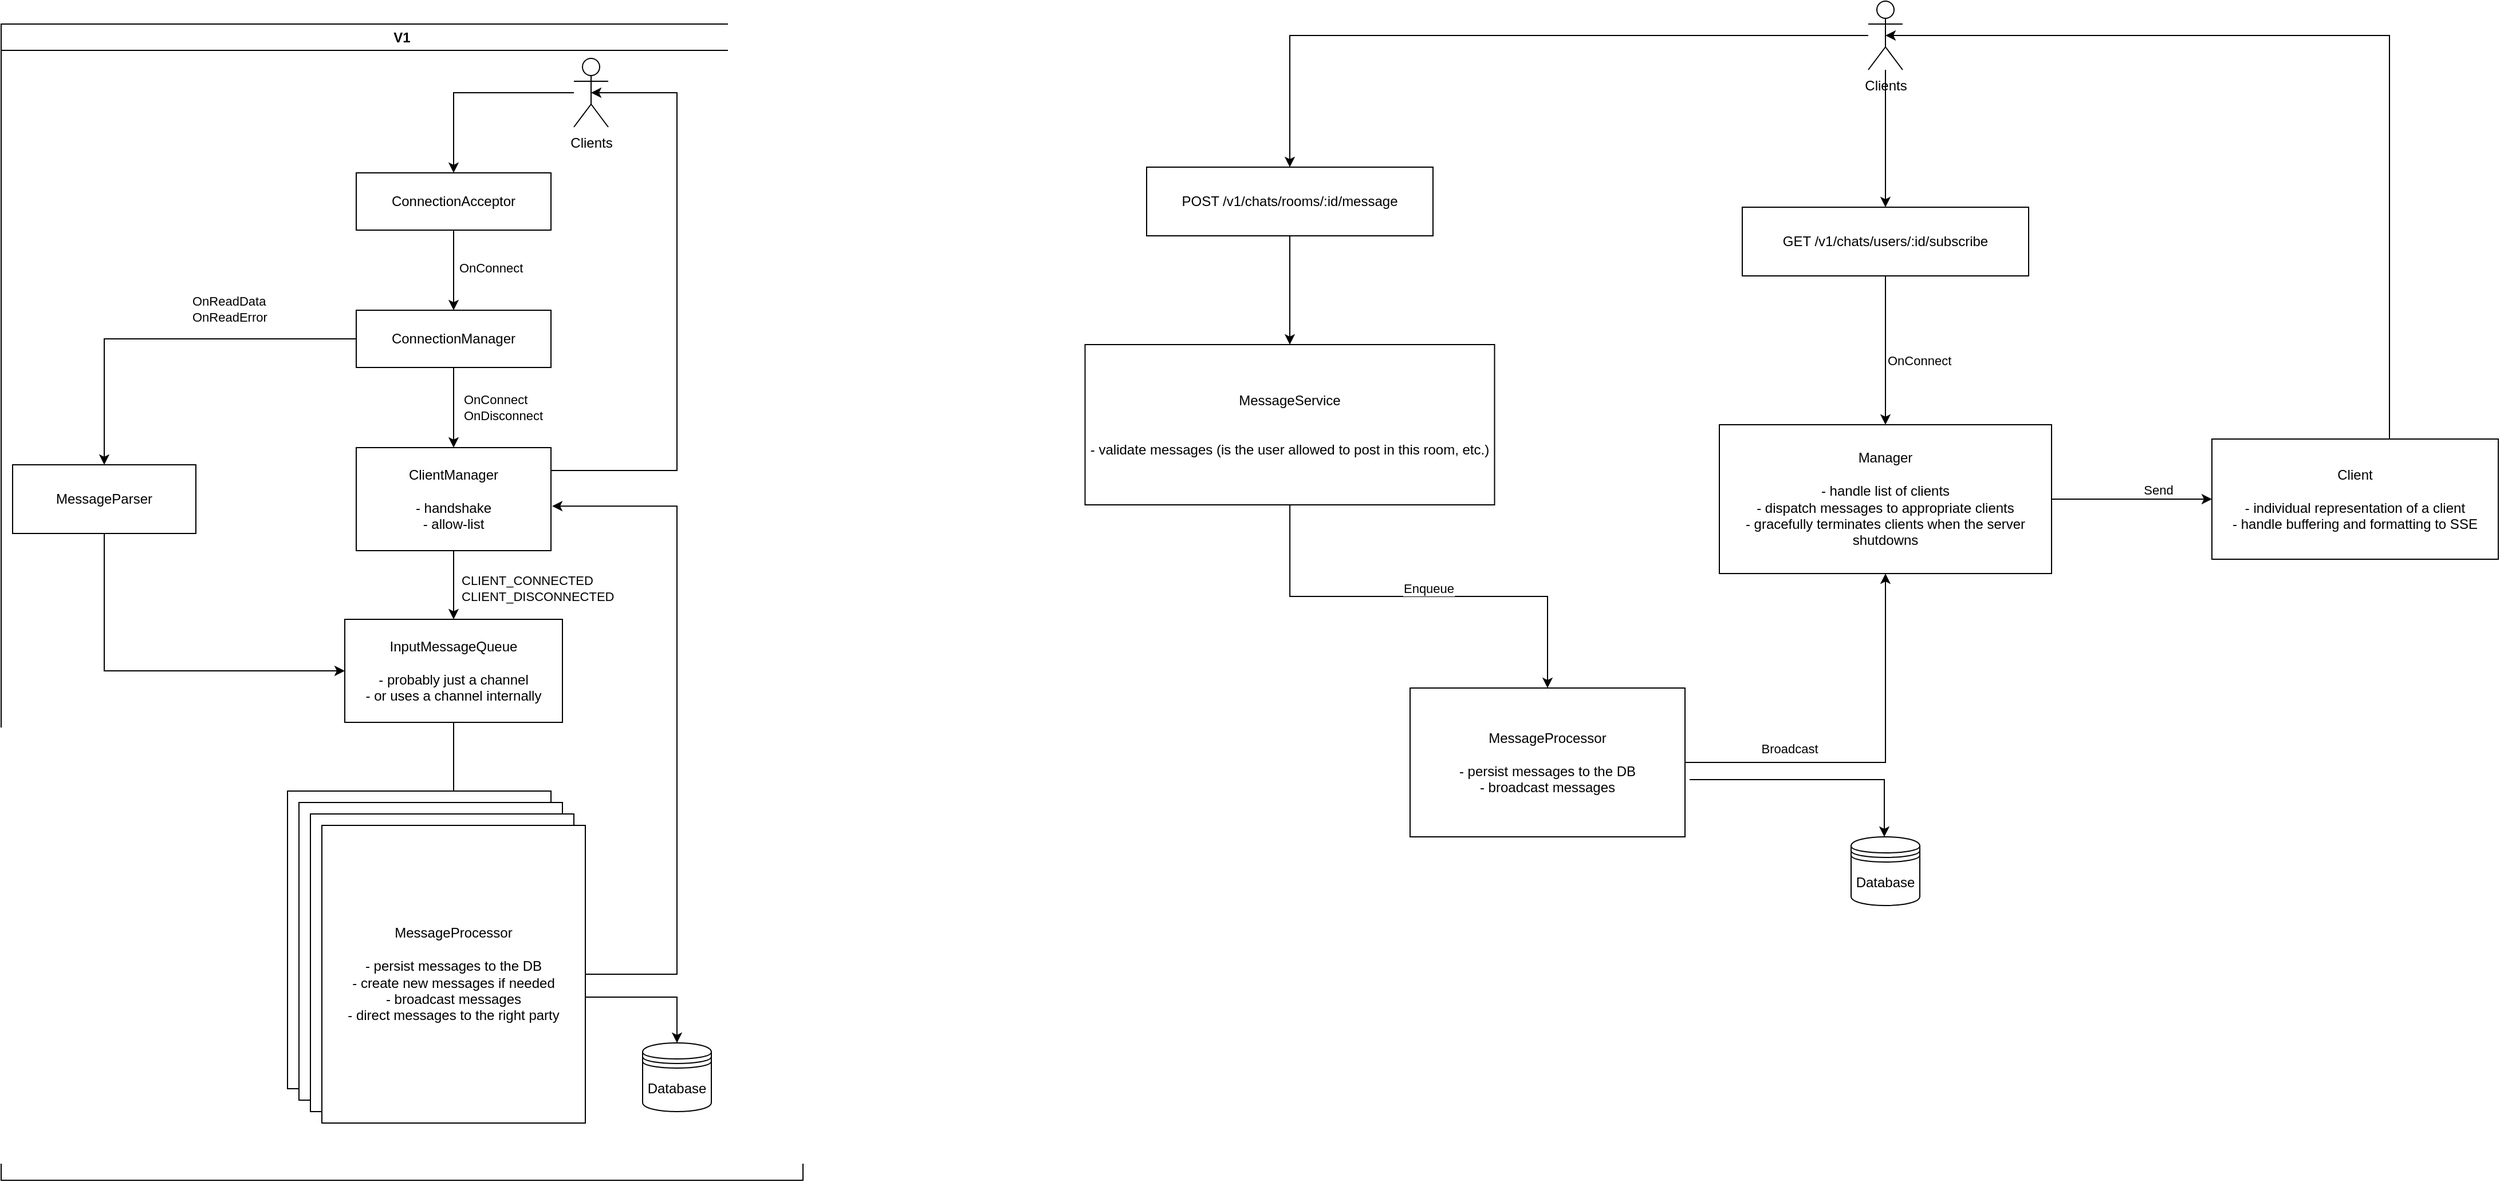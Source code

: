 <mxfile version="27.0.2">
  <diagram name="Page-1" id="RYfBJ_GkV-N5yO0ot97l">
    <mxGraphModel grid="1" page="1" gridSize="10" guides="1" tooltips="1" connect="1" arrows="1" fold="1" pageScale="1" pageWidth="850" pageHeight="1100" math="0" shadow="0">
      <root>
        <mxCell id="0" />
        <mxCell id="1" parent="0" />
        <mxCell id="8hK2ABjLkPhwPhNSrNZY-5" style="edgeStyle=orthogonalEdgeStyle;rounded=0;orthogonalLoop=1;jettySize=auto;html=1;" edge="1" parent="1" source="8hK2ABjLkPhwPhNSrNZY-1" target="8hK2ABjLkPhwPhNSrNZY-4">
          <mxGeometry relative="1" as="geometry" />
        </mxCell>
        <mxCell id="8hK2ABjLkPhwPhNSrNZY-6" value="&lt;div align=&quot;left&quot;&gt;OnConnect&lt;/div&gt;" style="edgeLabel;html=1;align=left;verticalAlign=middle;resizable=0;points=[];" vertex="1" connectable="0" parent="8hK2ABjLkPhwPhNSrNZY-5">
          <mxGeometry x="-0.054" y="3" relative="1" as="geometry">
            <mxPoint as="offset" />
          </mxGeometry>
        </mxCell>
        <mxCell id="8hK2ABjLkPhwPhNSrNZY-1" value="ConnectionAcceptor" style="rounded=0;whiteSpace=wrap;html=1;" vertex="1" parent="1">
          <mxGeometry x="310" y="110" width="170" height="50" as="geometry" />
        </mxCell>
        <mxCell id="8hK2ABjLkPhwPhNSrNZY-3" style="edgeStyle=orthogonalEdgeStyle;rounded=0;orthogonalLoop=1;jettySize=auto;html=1;entryX=0.5;entryY=0;entryDx=0;entryDy=0;" edge="1" parent="1" source="8hK2ABjLkPhwPhNSrNZY-2" target="8hK2ABjLkPhwPhNSrNZY-1">
          <mxGeometry relative="1" as="geometry" />
        </mxCell>
        <mxCell id="8hK2ABjLkPhwPhNSrNZY-2" value="Clients" style="shape=umlActor;verticalLabelPosition=bottom;verticalAlign=top;html=1;outlineConnect=0;" vertex="1" parent="1">
          <mxGeometry x="500" y="10" width="30" height="60" as="geometry" />
        </mxCell>
        <mxCell id="8hK2ABjLkPhwPhNSrNZY-8" style="edgeStyle=orthogonalEdgeStyle;rounded=0;orthogonalLoop=1;jettySize=auto;html=1;entryX=0.5;entryY=0;entryDx=0;entryDy=0;" edge="1" parent="1" source="8hK2ABjLkPhwPhNSrNZY-4" target="8hK2ABjLkPhwPhNSrNZY-7">
          <mxGeometry relative="1" as="geometry" />
        </mxCell>
        <mxCell id="8hK2ABjLkPhwPhNSrNZY-9" value="&lt;div align=&quot;left&quot;&gt;OnConnect&lt;/div&gt;&lt;div align=&quot;left&quot;&gt;OnDisconnect&lt;/div&gt;" style="edgeLabel;html=1;align=left;verticalAlign=middle;resizable=0;points=[];" vertex="1" connectable="0" parent="8hK2ABjLkPhwPhNSrNZY-8">
          <mxGeometry x="-0.017" y="7" relative="1" as="geometry">
            <mxPoint as="offset" />
          </mxGeometry>
        </mxCell>
        <mxCell id="8hK2ABjLkPhwPhNSrNZY-15" style="edgeStyle=orthogonalEdgeStyle;rounded=0;orthogonalLoop=1;jettySize=auto;html=1;entryX=0.5;entryY=0;entryDx=0;entryDy=0;" edge="1" parent="1" source="8hK2ABjLkPhwPhNSrNZY-4" target="8hK2ABjLkPhwPhNSrNZY-14">
          <mxGeometry relative="1" as="geometry" />
        </mxCell>
        <mxCell id="8hK2ABjLkPhwPhNSrNZY-16" value="&lt;div align=&quot;left&quot;&gt;OnReadData&lt;/div&gt;&lt;div align=&quot;left&quot;&gt;OnReadError&lt;/div&gt;" style="edgeLabel;html=1;align=left;verticalAlign=middle;resizable=0;points=[];" vertex="1" connectable="0" parent="8hK2ABjLkPhwPhNSrNZY-15">
          <mxGeometry x="-0.088" y="2" relative="1" as="geometry">
            <mxPoint x="5" y="-28" as="offset" />
          </mxGeometry>
        </mxCell>
        <mxCell id="8hK2ABjLkPhwPhNSrNZY-4" value="ConnectionManager" style="rounded=0;whiteSpace=wrap;html=1;" vertex="1" parent="1">
          <mxGeometry x="310" y="230" width="170" height="50" as="geometry" />
        </mxCell>
        <mxCell id="8hK2ABjLkPhwPhNSrNZY-12" style="edgeStyle=orthogonalEdgeStyle;rounded=0;orthogonalLoop=1;jettySize=auto;html=1;entryX=0.5;entryY=0;entryDx=0;entryDy=0;" edge="1" parent="1" source="8hK2ABjLkPhwPhNSrNZY-7" target="8hK2ABjLkPhwPhNSrNZY-11">
          <mxGeometry relative="1" as="geometry" />
        </mxCell>
        <mxCell id="8hK2ABjLkPhwPhNSrNZY-13" value="&lt;div align=&quot;left&quot;&gt;CLIENT_CONNECTED&lt;/div&gt;&lt;div align=&quot;left&quot;&gt;CLIENT_DISCONNECTED&lt;/div&gt;" style="edgeLabel;html=1;align=left;verticalAlign=middle;resizable=0;points=[];" vertex="1" connectable="0" parent="8hK2ABjLkPhwPhNSrNZY-12">
          <mxGeometry x="0.091" y="-4" relative="1" as="geometry">
            <mxPoint x="9" as="offset" />
          </mxGeometry>
        </mxCell>
        <mxCell id="8hK2ABjLkPhwPhNSrNZY-7" value="&lt;div&gt;ClientManager&lt;/div&gt;&lt;div&gt;&lt;br&gt;&lt;/div&gt;&lt;div&gt;- handshake&lt;/div&gt;&lt;div&gt;- allow-list&lt;/div&gt;" style="rounded=0;whiteSpace=wrap;html=1;" vertex="1" parent="1">
          <mxGeometry x="310" y="350" width="170" height="90" as="geometry" />
        </mxCell>
        <mxCell id="8hK2ABjLkPhwPhNSrNZY-27" style="edgeStyle=orthogonalEdgeStyle;rounded=0;orthogonalLoop=1;jettySize=auto;html=1;" edge="1" parent="1" source="8hK2ABjLkPhwPhNSrNZY-11" target="8hK2ABjLkPhwPhNSrNZY-22">
          <mxGeometry relative="1" as="geometry" />
        </mxCell>
        <mxCell id="8hK2ABjLkPhwPhNSrNZY-11" value="&lt;div&gt;InputMessageQueue&lt;/div&gt;&lt;div&gt;&lt;br&gt;&lt;/div&gt;&lt;div&gt;- probably just a channel&lt;/div&gt;&lt;div&gt;- or uses a channel internally&lt;/div&gt;" style="rounded=0;whiteSpace=wrap;html=1;" vertex="1" parent="1">
          <mxGeometry x="300" y="500" width="190" height="90" as="geometry" />
        </mxCell>
        <mxCell id="8hK2ABjLkPhwPhNSrNZY-24" style="edgeStyle=orthogonalEdgeStyle;rounded=0;orthogonalLoop=1;jettySize=auto;html=1;entryX=0;entryY=0.5;entryDx=0;entryDy=0;exitX=0.5;exitY=1;exitDx=0;exitDy=0;" edge="1" parent="1" source="8hK2ABjLkPhwPhNSrNZY-14" target="8hK2ABjLkPhwPhNSrNZY-11">
          <mxGeometry relative="1" as="geometry" />
        </mxCell>
        <mxCell id="8hK2ABjLkPhwPhNSrNZY-14" value="MessageParser" style="whiteSpace=wrap;html=1;" vertex="1" parent="1">
          <mxGeometry x="10" y="365" width="160" height="60" as="geometry" />
        </mxCell>
        <mxCell id="8hK2ABjLkPhwPhNSrNZY-19" value="" style="rounded=0;whiteSpace=wrap;html=1;" vertex="1" parent="1">
          <mxGeometry x="250" y="650" width="230" height="260" as="geometry" />
        </mxCell>
        <mxCell id="8hK2ABjLkPhwPhNSrNZY-20" value="" style="rounded=0;whiteSpace=wrap;html=1;" vertex="1" parent="1">
          <mxGeometry x="260" y="660" width="230" height="260" as="geometry" />
        </mxCell>
        <mxCell id="8hK2ABjLkPhwPhNSrNZY-21" value="" style="rounded=0;whiteSpace=wrap;html=1;" vertex="1" parent="1">
          <mxGeometry x="270" y="670" width="230" height="260" as="geometry" />
        </mxCell>
        <mxCell id="8hK2ABjLkPhwPhNSrNZY-35" style="edgeStyle=orthogonalEdgeStyle;rounded=0;orthogonalLoop=1;jettySize=auto;html=1;entryX=0.5;entryY=0;entryDx=0;entryDy=0;" edge="1" parent="1" source="8hK2ABjLkPhwPhNSrNZY-22" target="8hK2ABjLkPhwPhNSrNZY-33">
          <mxGeometry relative="1" as="geometry">
            <Array as="points">
              <mxPoint x="590" y="830" />
            </Array>
          </mxGeometry>
        </mxCell>
        <mxCell id="8hK2ABjLkPhwPhNSrNZY-22" value="&lt;div&gt;MessageProcessor&lt;/div&gt;&lt;div&gt;&lt;br&gt;&lt;/div&gt;&lt;div&gt;- persist messages to the DB&lt;/div&gt;&lt;div&gt;- create new messages if needed&lt;/div&gt;&lt;div&gt;- broadcast messages&lt;/div&gt;&lt;div&gt;- direct messages to the right party&lt;/div&gt;" style="rounded=0;whiteSpace=wrap;html=1;" vertex="1" parent="1">
          <mxGeometry x="280" y="680" width="230" height="260" as="geometry" />
        </mxCell>
        <mxCell id="8hK2ABjLkPhwPhNSrNZY-28" style="edgeStyle=orthogonalEdgeStyle;rounded=0;orthogonalLoop=1;jettySize=auto;html=1;entryX=0.5;entryY=0.5;entryDx=0;entryDy=0;entryPerimeter=0;" edge="1" parent="1" source="8hK2ABjLkPhwPhNSrNZY-7" target="8hK2ABjLkPhwPhNSrNZY-2">
          <mxGeometry relative="1" as="geometry">
            <Array as="points">
              <mxPoint x="590" y="370" />
              <mxPoint x="590" y="40" />
            </Array>
          </mxGeometry>
        </mxCell>
        <mxCell id="8hK2ABjLkPhwPhNSrNZY-29" style="edgeStyle=orthogonalEdgeStyle;rounded=0;orthogonalLoop=1;jettySize=auto;html=1;entryX=1.006;entryY=0.568;entryDx=0;entryDy=0;entryPerimeter=0;" edge="1" parent="1" source="8hK2ABjLkPhwPhNSrNZY-22" target="8hK2ABjLkPhwPhNSrNZY-7">
          <mxGeometry relative="1" as="geometry">
            <Array as="points">
              <mxPoint x="590" y="810" />
              <mxPoint x="590" y="401" />
            </Array>
          </mxGeometry>
        </mxCell>
        <mxCell id="8hK2ABjLkPhwPhNSrNZY-33" value="Database" style="shape=datastore;whiteSpace=wrap;html=1;" vertex="1" parent="1">
          <mxGeometry x="560" y="870" width="60" height="60" as="geometry" />
        </mxCell>
        <mxCell id="YseXCvkxjifxJaVSMTME-4" value="V1" style="swimlane;whiteSpace=wrap;html=1;" vertex="1" parent="1">
          <mxGeometry y="-20" width="700" height="1010" as="geometry" />
        </mxCell>
        <mxCell id="YseXCvkxjifxJaVSMTME-8" style="edgeStyle=orthogonalEdgeStyle;rounded=0;orthogonalLoop=1;jettySize=auto;html=1;entryX=0.5;entryY=0;entryDx=0;entryDy=0;" edge="1" parent="1" source="YseXCvkxjifxJaVSMTME-5" target="YseXCvkxjifxJaVSMTME-6">
          <mxGeometry relative="1" as="geometry" />
        </mxCell>
        <mxCell id="YseXCvkxjifxJaVSMTME-29" style="edgeStyle=orthogonalEdgeStyle;rounded=0;orthogonalLoop=1;jettySize=auto;html=1;entryX=0.5;entryY=0;entryDx=0;entryDy=0;" edge="1" parent="1" source="YseXCvkxjifxJaVSMTME-5" target="YseXCvkxjifxJaVSMTME-7">
          <mxGeometry relative="1" as="geometry" />
        </mxCell>
        <mxCell id="YseXCvkxjifxJaVSMTME-5" value="Clients" style="shape=umlActor;verticalLabelPosition=bottom;verticalAlign=top;html=1;outlineConnect=0;" vertex="1" parent="1">
          <mxGeometry x="1630" y="-40" width="30" height="60" as="geometry" />
        </mxCell>
        <mxCell id="YseXCvkxjifxJaVSMTME-15" style="edgeStyle=orthogonalEdgeStyle;rounded=0;orthogonalLoop=1;jettySize=auto;html=1;entryX=0.5;entryY=0;entryDx=0;entryDy=0;" edge="1" parent="1" source="YseXCvkxjifxJaVSMTME-6" target="YseXCvkxjifxJaVSMTME-14">
          <mxGeometry relative="1" as="geometry" />
        </mxCell>
        <mxCell id="YseXCvkxjifxJaVSMTME-6" value="POST /v1/chats/rooms/:id/message" style="rounded=0;whiteSpace=wrap;html=1;" vertex="1" parent="1">
          <mxGeometry x="1000" y="105" width="250" height="60" as="geometry" />
        </mxCell>
        <mxCell id="YseXCvkxjifxJaVSMTME-24" style="edgeStyle=orthogonalEdgeStyle;rounded=0;orthogonalLoop=1;jettySize=auto;html=1;entryX=0.5;entryY=0;entryDx=0;entryDy=0;" edge="1" parent="1" source="YseXCvkxjifxJaVSMTME-7" target="YseXCvkxjifxJaVSMTME-13">
          <mxGeometry relative="1" as="geometry" />
        </mxCell>
        <mxCell id="YseXCvkxjifxJaVSMTME-34" value="OnConnect" style="edgeLabel;html=1;align=left;verticalAlign=middle;resizable=0;points=[];" connectable="0" vertex="1" parent="YseXCvkxjifxJaVSMTME-24">
          <mxGeometry x="0.13" relative="1" as="geometry">
            <mxPoint as="offset" />
          </mxGeometry>
        </mxCell>
        <mxCell id="YseXCvkxjifxJaVSMTME-7" value="GET /v1/chats/users/:id/subscribe" style="rounded=0;whiteSpace=wrap;html=1;" vertex="1" parent="1">
          <mxGeometry x="1520" y="140" width="250" height="60" as="geometry" />
        </mxCell>
        <mxCell id="YseXCvkxjifxJaVSMTME-10" value="Database" style="shape=datastore;whiteSpace=wrap;html=1;" vertex="1" parent="1">
          <mxGeometry x="1615" y="690" width="60" height="60" as="geometry" />
        </mxCell>
        <mxCell id="YseXCvkxjifxJaVSMTME-12" style="edgeStyle=orthogonalEdgeStyle;rounded=0;orthogonalLoop=1;jettySize=auto;html=1;entryX=0.5;entryY=0;entryDx=0;entryDy=0;" edge="1" parent="1">
          <mxGeometry relative="1" as="geometry">
            <mxPoint x="1474" y="640.0" as="sourcePoint" />
            <mxPoint x="1644" y="690" as="targetPoint" />
            <Array as="points">
              <mxPoint x="1644" y="640" />
            </Array>
          </mxGeometry>
        </mxCell>
        <mxCell id="YseXCvkxjifxJaVSMTME-25" style="edgeStyle=orthogonalEdgeStyle;rounded=0;orthogonalLoop=1;jettySize=auto;html=1;" edge="1" parent="1" source="YseXCvkxjifxJaVSMTME-11" target="YseXCvkxjifxJaVSMTME-13">
          <mxGeometry relative="1" as="geometry" />
        </mxCell>
        <mxCell id="YseXCvkxjifxJaVSMTME-32" value="Broadcast" style="edgeLabel;html=1;align=center;verticalAlign=bottom;resizable=0;points=[];" connectable="0" vertex="1" parent="YseXCvkxjifxJaVSMTME-25">
          <mxGeometry x="-0.464" y="4" relative="1" as="geometry">
            <mxPoint as="offset" />
          </mxGeometry>
        </mxCell>
        <mxCell id="YseXCvkxjifxJaVSMTME-11" value="&lt;div&gt;MessageProcessor&lt;/div&gt;&lt;div&gt;&lt;br&gt;&lt;/div&gt;&lt;div&gt;- persist messages to the DB&lt;/div&gt;&lt;div&gt;- broadcast messages&lt;/div&gt;" style="rounded=0;whiteSpace=wrap;html=1;" vertex="1" parent="1">
          <mxGeometry x="1230" y="560" width="240" height="130" as="geometry" />
        </mxCell>
        <mxCell id="YseXCvkxjifxJaVSMTME-27" style="edgeStyle=orthogonalEdgeStyle;rounded=0;orthogonalLoop=1;jettySize=auto;html=1;" edge="1" parent="1" source="YseXCvkxjifxJaVSMTME-13" target="YseXCvkxjifxJaVSMTME-26">
          <mxGeometry relative="1" as="geometry" />
        </mxCell>
        <mxCell id="YseXCvkxjifxJaVSMTME-33" value="&lt;div&gt;Send&lt;/div&gt;" style="edgeLabel;html=1;align=center;verticalAlign=bottom;resizable=0;points=[];" connectable="0" vertex="1" parent="YseXCvkxjifxJaVSMTME-27">
          <mxGeometry x="0.323" relative="1" as="geometry">
            <mxPoint as="offset" />
          </mxGeometry>
        </mxCell>
        <mxCell id="YseXCvkxjifxJaVSMTME-13" value="&lt;div&gt;Manager&lt;/div&gt;&lt;div&gt;&lt;br&gt;&lt;/div&gt;&lt;div&gt;- handle list of clients&lt;/div&gt;&lt;div&gt;- dispatch messages to appropriate clients&lt;/div&gt;&lt;div&gt;- gracefully terminates clients when the server shutdowns&lt;/div&gt;" style="rounded=0;whiteSpace=wrap;html=1;" vertex="1" parent="1">
          <mxGeometry x="1500" y="330" width="290" height="130" as="geometry" />
        </mxCell>
        <mxCell id="YseXCvkxjifxJaVSMTME-21" style="edgeStyle=orthogonalEdgeStyle;rounded=0;orthogonalLoop=1;jettySize=auto;html=1;" edge="1" parent="1" source="YseXCvkxjifxJaVSMTME-14" target="YseXCvkxjifxJaVSMTME-11">
          <mxGeometry relative="1" as="geometry" />
        </mxCell>
        <mxCell id="YseXCvkxjifxJaVSMTME-31" value="Enqueue" style="edgeLabel;html=1;align=center;verticalAlign=bottom;resizable=0;points=[];" connectable="0" vertex="1" parent="YseXCvkxjifxJaVSMTME-21">
          <mxGeometry x="0.042" y="-1" relative="1" as="geometry">
            <mxPoint as="offset" />
          </mxGeometry>
        </mxCell>
        <mxCell id="YseXCvkxjifxJaVSMTME-14" value="&lt;div&gt;MessageService&lt;/div&gt;&lt;div&gt;&lt;br&gt;&lt;/div&gt;&lt;div&gt;&lt;br&gt;&lt;/div&gt;&lt;div&gt;- validate messages (is the user allowed to post in this room, etc.)&lt;/div&gt;" style="rounded=0;whiteSpace=wrap;html=1;" vertex="1" parent="1">
          <mxGeometry x="946.25" y="260" width="357.5" height="140" as="geometry" />
        </mxCell>
        <mxCell id="YseXCvkxjifxJaVSMTME-26" value="&lt;div&gt;Client&lt;/div&gt;&lt;div&gt;&lt;br&gt;&lt;/div&gt;&lt;div&gt;- individual representation of a client&lt;/div&gt;&lt;div&gt;- handle buffering and formatting to SSE&lt;/div&gt;" style="rounded=0;whiteSpace=wrap;html=1;" vertex="1" parent="1">
          <mxGeometry x="1930" y="342.5" width="250" height="105" as="geometry" />
        </mxCell>
        <mxCell id="YseXCvkxjifxJaVSMTME-28" style="edgeStyle=orthogonalEdgeStyle;rounded=0;orthogonalLoop=1;jettySize=auto;html=1;entryX=0.5;entryY=0.5;entryDx=0;entryDy=0;entryPerimeter=0;" edge="1" parent="1" source="YseXCvkxjifxJaVSMTME-26" target="YseXCvkxjifxJaVSMTME-5">
          <mxGeometry relative="1" as="geometry">
            <Array as="points">
              <mxPoint x="2085" y="-10" />
            </Array>
          </mxGeometry>
        </mxCell>
      </root>
    </mxGraphModel>
  </diagram>
</mxfile>
